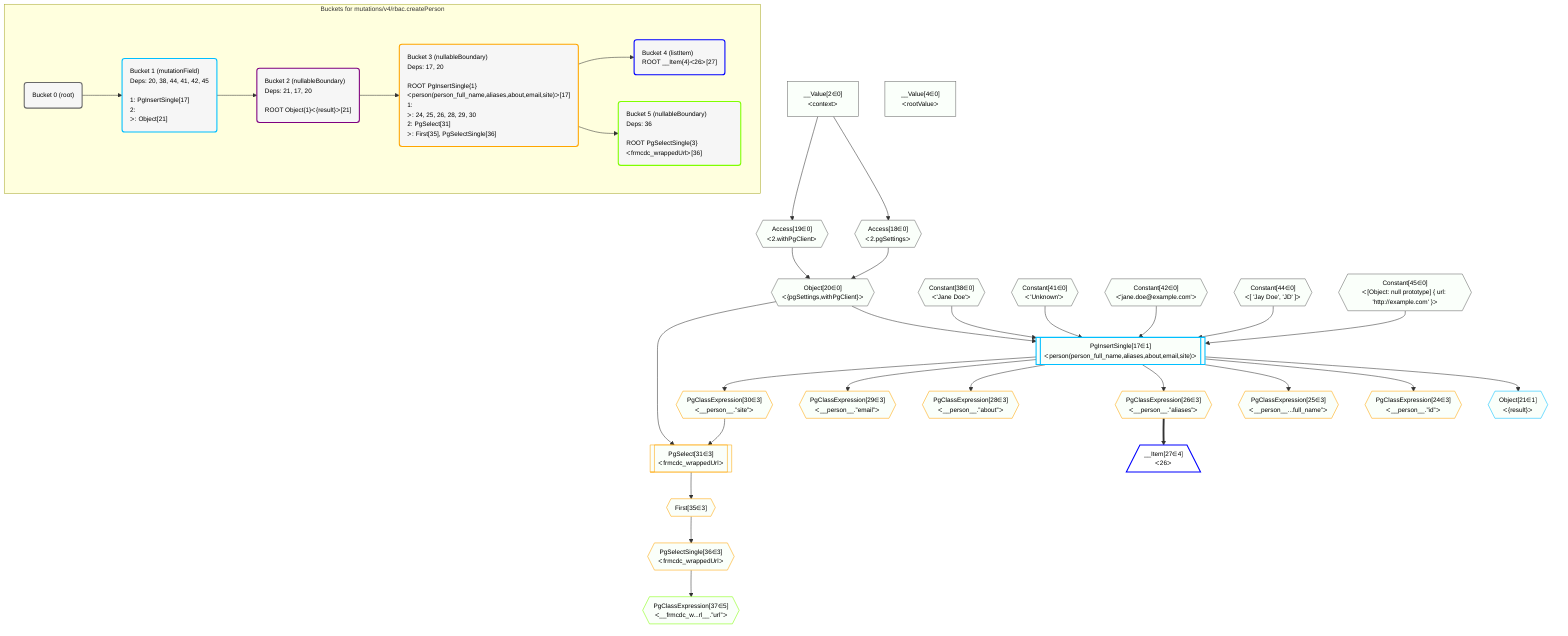 %%{init: {'themeVariables': { 'fontSize': '12px'}}}%%
graph TD
    classDef path fill:#eee,stroke:#000,color:#000
    classDef plan fill:#fff,stroke-width:1px,color:#000
    classDef itemplan fill:#fff,stroke-width:2px,color:#000
    classDef unbatchedplan fill:#dff,stroke-width:1px,color:#000
    classDef sideeffectplan fill:#fcc,stroke-width:2px,color:#000
    classDef bucket fill:#f6f6f6,color:#000,stroke-width:2px,text-align:left


    %% plan dependencies
    Object20{{"Object[20∈0]<br />ᐸ{pgSettings,withPgClient}ᐳ"}}:::plan
    Access18{{"Access[18∈0]<br />ᐸ2.pgSettingsᐳ"}}:::plan
    Access19{{"Access[19∈0]<br />ᐸ2.withPgClientᐳ"}}:::plan
    Access18 & Access19 --> Object20
    __Value2["__Value[2∈0]<br />ᐸcontextᐳ"]:::plan
    __Value2 --> Access18
    __Value2 --> Access19
    __Value4["__Value[4∈0]<br />ᐸrootValueᐳ"]:::plan
    Constant38{{"Constant[38∈0]<br />ᐸ'Jane Doe'ᐳ"}}:::plan
    Constant41{{"Constant[41∈0]<br />ᐸ'Unknown'ᐳ"}}:::plan
    Constant42{{"Constant[42∈0]<br />ᐸ'jane.doe@example.com'ᐳ"}}:::plan
    Constant44{{"Constant[44∈0]<br />ᐸ[ 'Jay Doe', 'JD' ]ᐳ"}}:::plan
    Constant45{{"Constant[45∈0]<br />ᐸ[Object: null prototype] { url: 'http://example.com' }ᐳ"}}:::plan
    PgInsertSingle17[["PgInsertSingle[17∈1]<br />ᐸperson(person_full_name,aliases,about,email,site)ᐳ"]]:::sideeffectplan
    Object20 & Constant38 & Constant44 & Constant41 & Constant42 & Constant45 --> PgInsertSingle17
    Object21{{"Object[21∈1]<br />ᐸ{result}ᐳ"}}:::plan
    PgInsertSingle17 --> Object21
    PgSelect31[["PgSelect[31∈3]<br />ᐸfrmcdc_wrappedUrlᐳ"]]:::plan
    PgClassExpression30{{"PgClassExpression[30∈3]<br />ᐸ__person__.”site”ᐳ"}}:::plan
    Object20 & PgClassExpression30 --> PgSelect31
    PgClassExpression24{{"PgClassExpression[24∈3]<br />ᐸ__person__.”id”ᐳ"}}:::plan
    PgInsertSingle17 --> PgClassExpression24
    PgClassExpression25{{"PgClassExpression[25∈3]<br />ᐸ__person__...full_name”ᐳ"}}:::plan
    PgInsertSingle17 --> PgClassExpression25
    PgClassExpression26{{"PgClassExpression[26∈3]<br />ᐸ__person__.”aliases”ᐳ"}}:::plan
    PgInsertSingle17 --> PgClassExpression26
    PgClassExpression28{{"PgClassExpression[28∈3]<br />ᐸ__person__.”about”ᐳ"}}:::plan
    PgInsertSingle17 --> PgClassExpression28
    PgClassExpression29{{"PgClassExpression[29∈3]<br />ᐸ__person__.”email”ᐳ"}}:::plan
    PgInsertSingle17 --> PgClassExpression29
    PgInsertSingle17 --> PgClassExpression30
    First35{{"First[35∈3]"}}:::plan
    PgSelect31 --> First35
    PgSelectSingle36{{"PgSelectSingle[36∈3]<br />ᐸfrmcdc_wrappedUrlᐳ"}}:::plan
    First35 --> PgSelectSingle36
    __Item27[/"__Item[27∈4]<br />ᐸ26ᐳ"\]:::itemplan
    PgClassExpression26 ==> __Item27
    PgClassExpression37{{"PgClassExpression[37∈5]<br />ᐸ__frmcdc_w...rl__.”url”ᐳ"}}:::plan
    PgSelectSingle36 --> PgClassExpression37

    %% define steps

    subgraph "Buckets for mutations/v4/rbac.createPerson"
    Bucket0("Bucket 0 (root)"):::bucket
    classDef bucket0 stroke:#696969
    class Bucket0,__Value2,__Value4,Access18,Access19,Object20,Constant38,Constant41,Constant42,Constant44,Constant45 bucket0
    Bucket1("Bucket 1 (mutationField)<br />Deps: 20, 38, 44, 41, 42, 45<br /><br />1: PgInsertSingle[17]<br />2: <br />ᐳ: Object[21]"):::bucket
    classDef bucket1 stroke:#00bfff
    class Bucket1,PgInsertSingle17,Object21 bucket1
    Bucket2("Bucket 2 (nullableBoundary)<br />Deps: 21, 17, 20<br /><br />ROOT Object{1}ᐸ{result}ᐳ[21]"):::bucket
    classDef bucket2 stroke:#7f007f
    class Bucket2 bucket2
    Bucket3("Bucket 3 (nullableBoundary)<br />Deps: 17, 20<br /><br />ROOT PgInsertSingle{1}ᐸperson(person_full_name,aliases,about,email,site)ᐳ[17]<br />1: <br />ᐳ: 24, 25, 26, 28, 29, 30<br />2: PgSelect[31]<br />ᐳ: First[35], PgSelectSingle[36]"):::bucket
    classDef bucket3 stroke:#ffa500
    class Bucket3,PgClassExpression24,PgClassExpression25,PgClassExpression26,PgClassExpression28,PgClassExpression29,PgClassExpression30,PgSelect31,First35,PgSelectSingle36 bucket3
    Bucket4("Bucket 4 (listItem)<br />ROOT __Item{4}ᐸ26ᐳ[27]"):::bucket
    classDef bucket4 stroke:#0000ff
    class Bucket4,__Item27 bucket4
    Bucket5("Bucket 5 (nullableBoundary)<br />Deps: 36<br /><br />ROOT PgSelectSingle{3}ᐸfrmcdc_wrappedUrlᐳ[36]"):::bucket
    classDef bucket5 stroke:#7fff00
    class Bucket5,PgClassExpression37 bucket5
    Bucket0 --> Bucket1
    Bucket1 --> Bucket2
    Bucket2 --> Bucket3
    Bucket3 --> Bucket4 & Bucket5
    classDef unary fill:#fafffa,borderWidth:8px
    class Object20,Access18,Access19,__Value2,__Value4,Constant38,Constant41,Constant42,Constant44,Constant45,PgInsertSingle17,Object21,PgSelect31,PgClassExpression24,PgClassExpression25,PgClassExpression26,PgClassExpression28,PgClassExpression29,PgClassExpression30,First35,PgSelectSingle36,PgClassExpression37 unary
    end